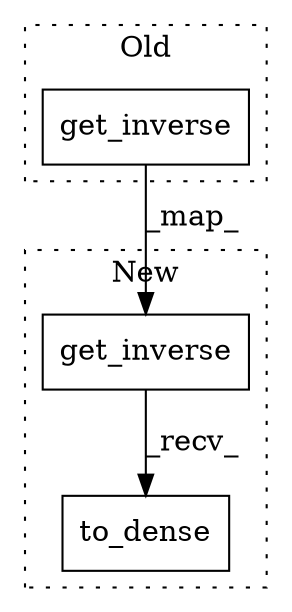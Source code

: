 digraph G {
subgraph cluster0 {
1 [label="get_inverse" a="32" s="9082,9110" l="12,1" shape="box"];
label = "Old";
style="dotted";
}
subgraph cluster1 {
2 [label="get_inverse" a="32" s="9608,9636" l="12,1" shape="box"];
3 [label="to_dense" a="32" s="9638" l="10" shape="box"];
label = "New";
style="dotted";
}
1 -> 2 [label="_map_"];
2 -> 3 [label="_recv_"];
}